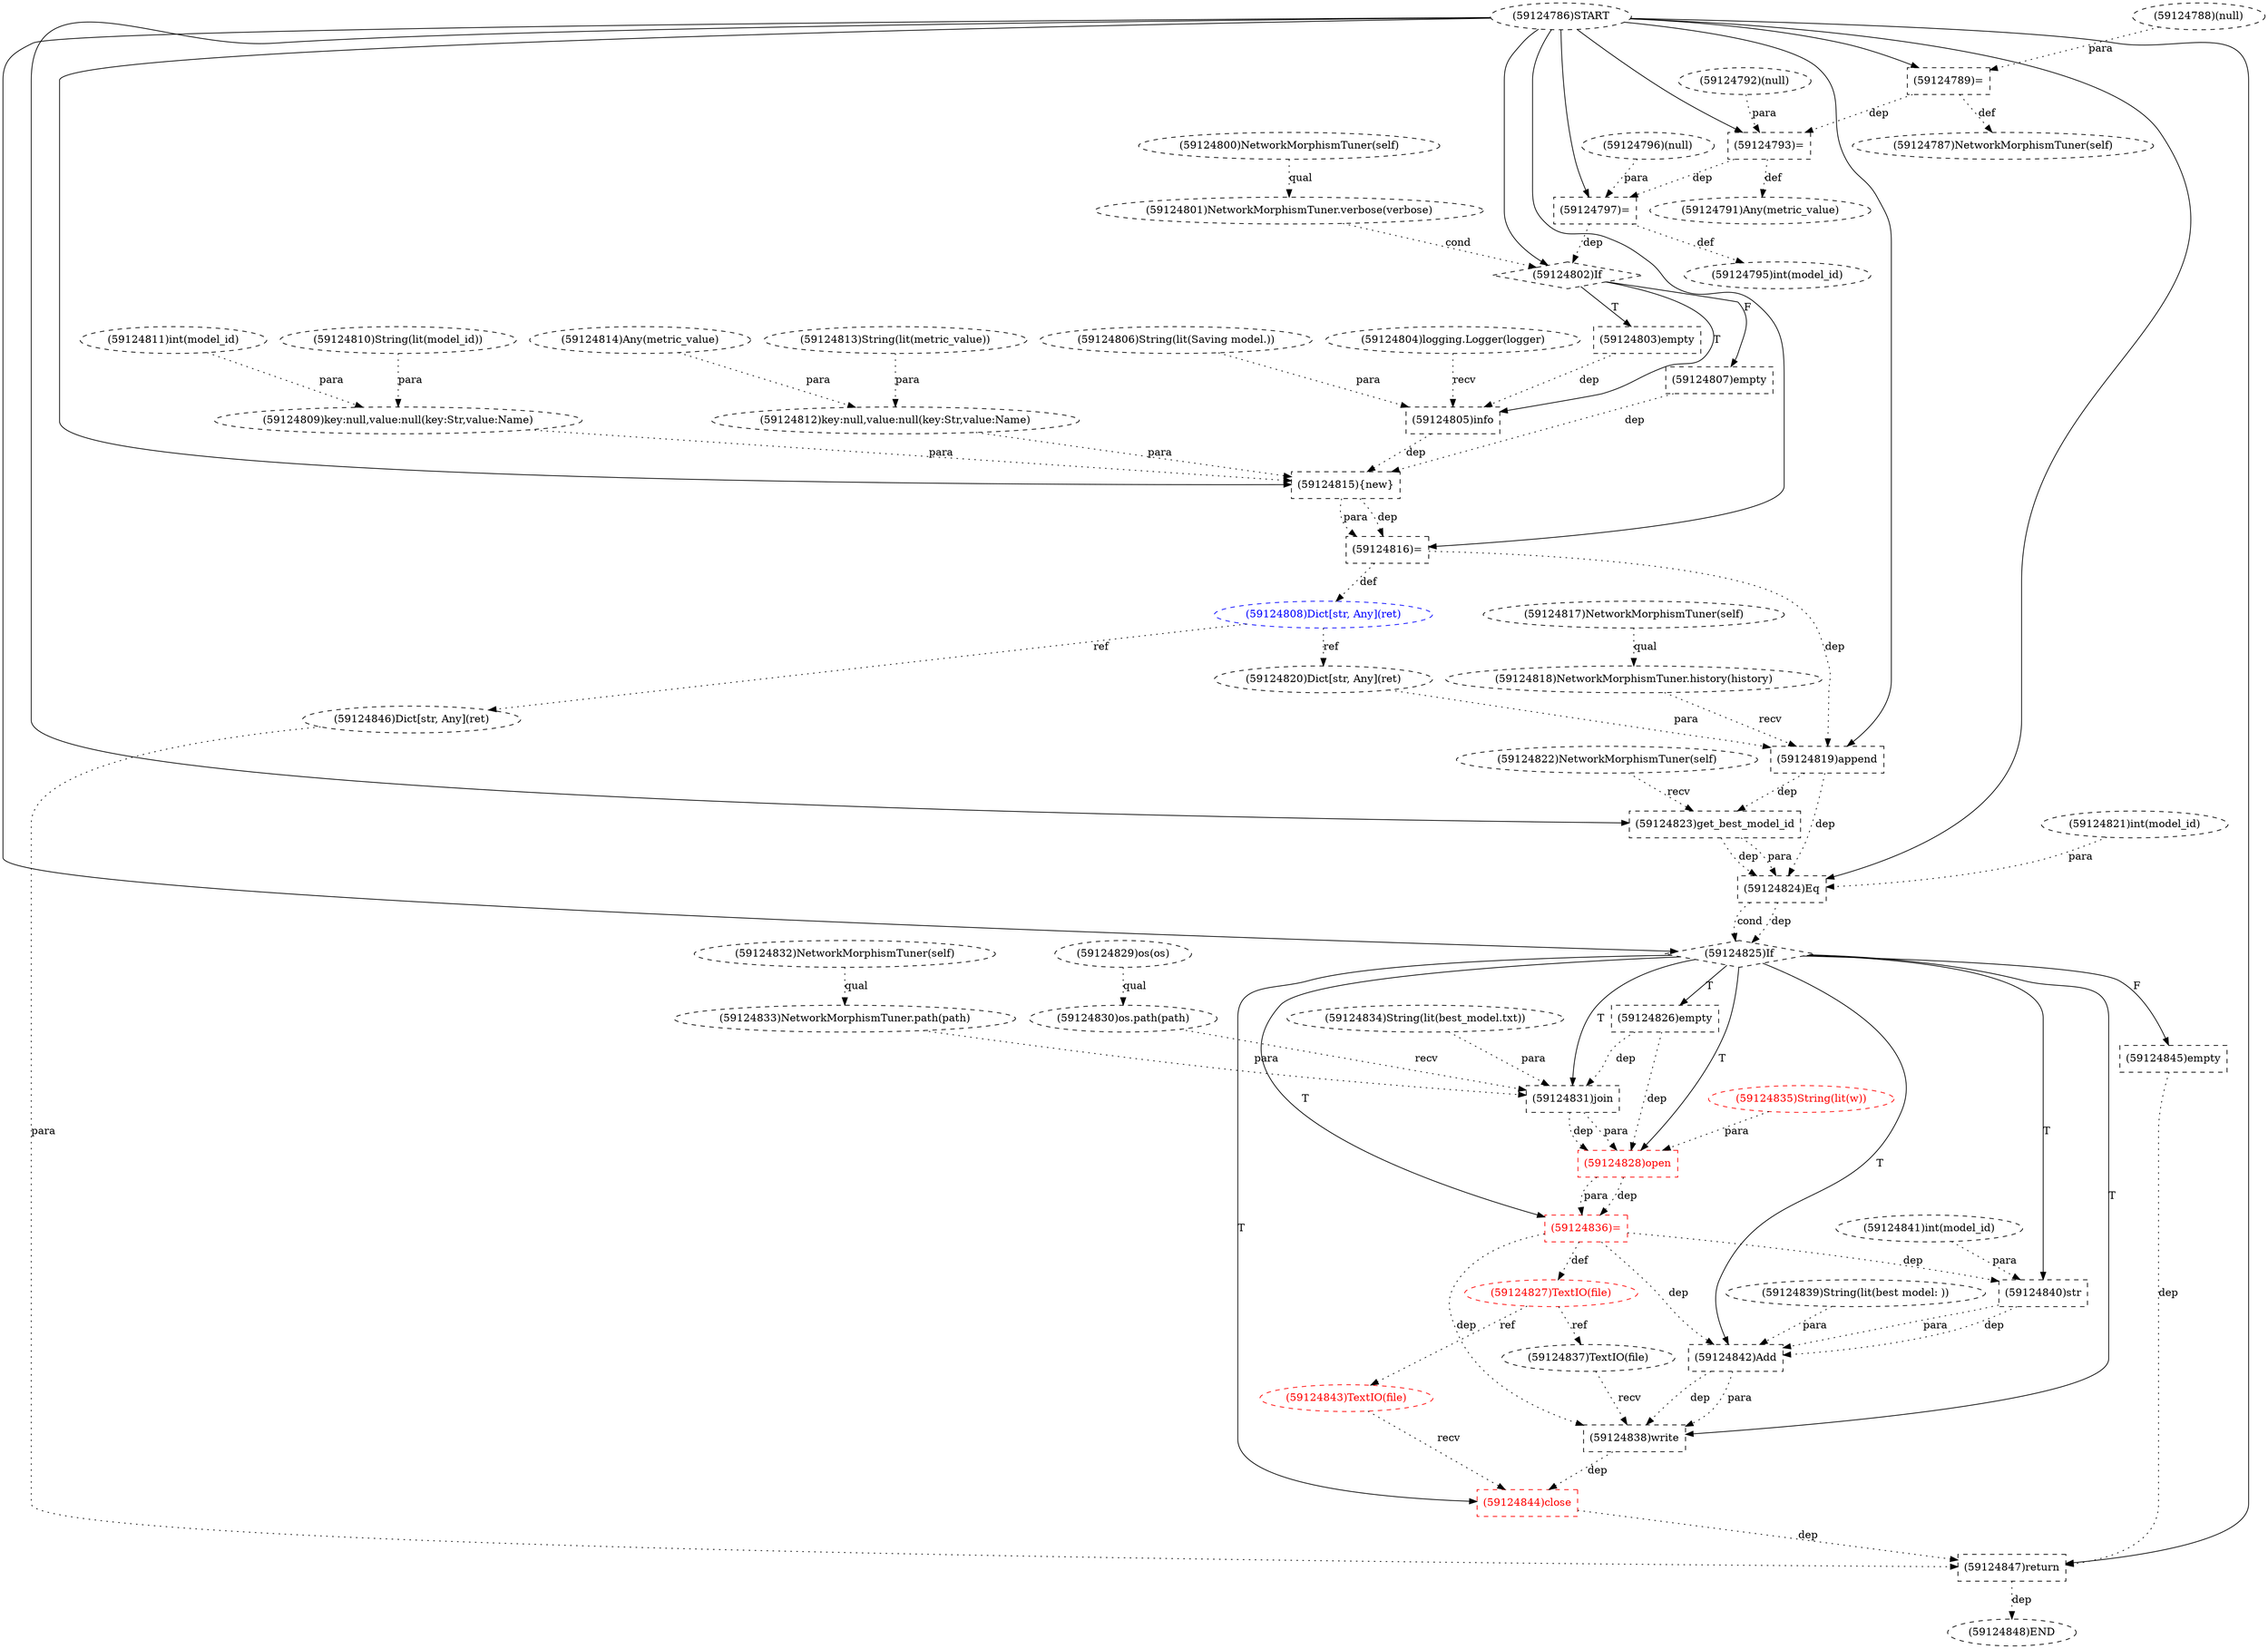 digraph G {
1 [label="(59124844)close" shape=box style=dashed color=red fontcolor=red]
2 [label="(59124832)NetworkMorphismTuner(self)" shape=ellipse style=dashed]
3 [label="(59124806)String(lit(Saving model.))" shape=ellipse style=dashed]
4 [label="(59124847)return" shape=box style=dashed]
5 [label="(59124834)String(lit(best_model.txt))" shape=ellipse style=dashed]
6 [label="(59124811)int(model_id)" shape=ellipse style=dashed]
7 [label="(59124786)START" style=dashed]
8 [label="(59124814)Any(metric_value)" shape=ellipse style=dashed]
9 [label="(59124845)empty" shape=box style=dashed]
10 [label="(59124846)Dict[str, Any](ret)" shape=ellipse style=dashed]
11 [label="(59124818)NetworkMorphismTuner.history(history)" shape=ellipse style=dashed]
12 [label="(59124796)(null)" shape=ellipse style=dashed]
13 [label="(59124807)empty" shape=box style=dashed]
14 [label="(59124804)logging.Logger(logger)" shape=ellipse style=dashed]
15 [label="(59124825)If" shape=diamond style=dashed]
16 [label="(59124809)key:null,value:null(key:Str,value:Name)" shape=ellipse style=dashed]
17 [label="(59124803)empty" shape=box style=dashed]
18 [label="(59124821)int(model_id)" shape=ellipse style=dashed]
19 [label="(59124823)get_best_model_id" shape=box style=dashed]
20 [label="(59124830)os.path(path)" shape=ellipse style=dashed]
21 [label="(59124800)NetworkMorphismTuner(self)" shape=ellipse style=dashed]
22 [label="(59124828)open" shape=box style=dashed color=red fontcolor=red]
23 [label="(59124797)=" shape=box style=dashed]
24 [label="(59124795)int(model_id)" shape=ellipse style=dashed]
25 [label="(59124788)(null)" shape=ellipse style=dashed]
26 [label="(59124813)String(lit(metric_value))" shape=ellipse style=dashed]
27 [label="(59124815){new}" shape=box style=dashed]
28 [label="(59124808)Dict[str, Any](ret)" shape=ellipse style=dashed color=blue fontcolor=blue]
29 [label="(59124819)append" shape=box style=dashed]
30 [label="(59124837)TextIO(file)" shape=ellipse style=dashed]
31 [label="(59124791)Any(metric_value)" shape=ellipse style=dashed]
32 [label="(59124843)TextIO(file)" shape=ellipse style=dashed color=red fontcolor=red]
33 [label="(59124839)String(lit(best model: ))" shape=ellipse style=dashed]
34 [label="(59124801)NetworkMorphismTuner.verbose(verbose)" shape=ellipse style=dashed]
35 [label="(59124820)Dict[str, Any](ret)" shape=ellipse style=dashed]
36 [label="(59124835)String(lit(w))" shape=ellipse style=dashed color=red fontcolor=red]
37 [label="(59124816)=" shape=box style=dashed]
38 [label="(59124838)write" shape=box style=dashed]
39 [label="(59124787)NetworkMorphismTuner(self)" shape=ellipse style=dashed]
40 [label="(59124824)Eq" shape=box style=dashed]
41 [label="(59124841)int(model_id)" shape=ellipse style=dashed]
42 [label="(59124833)NetworkMorphismTuner.path(path)" shape=ellipse style=dashed]
43 [label="(59124817)NetworkMorphismTuner(self)" shape=ellipse style=dashed]
44 [label="(59124802)If" shape=diamond style=dashed]
45 [label="(59124822)NetworkMorphismTuner(self)" shape=ellipse style=dashed]
46 [label="(59124840)str" shape=box style=dashed]
47 [label="(59124810)String(lit(model_id))" shape=ellipse style=dashed]
48 [label="(59124848)END" style=dashed]
49 [label="(59124793)=" shape=box style=dashed]
50 [label="(59124812)key:null,value:null(key:Str,value:Name)" shape=ellipse style=dashed]
51 [label="(59124826)empty" shape=box style=dashed]
52 [label="(59124792)(null)" shape=ellipse style=dashed]
53 [label="(59124831)join" shape=box style=dashed]
54 [label="(59124842)Add" shape=box style=dashed]
55 [label="(59124789)=" shape=box style=dashed]
56 [label="(59124836)=" shape=box style=dashed color=red fontcolor=red]
57 [label="(59124805)info" shape=box style=dashed]
58 [label="(59124827)TextIO(file)" shape=ellipse style=dashed color=red fontcolor=red]
59 [label="(59124829)os(os)" shape=ellipse style=dashed]
15 -> 1 [label="T"];
32 -> 1 [label="recv" style=dotted];
38 -> 1 [label="dep" style=dotted];
7 -> 4 [label="" style=solid];
10 -> 4 [label="para" style=dotted];
1 -> 4 [label="dep" style=dotted];
9 -> 4 [label="dep" style=dotted];
15 -> 9 [label="F"];
28 -> 10 [label="ref" style=dotted];
43 -> 11 [label="qual" style=dotted];
44 -> 13 [label="F"];
7 -> 15 [label="" style=solid];
40 -> 15 [label="dep" style=dotted];
40 -> 15 [label="cond" style=dotted];
47 -> 16 [label="para" style=dotted];
6 -> 16 [label="para" style=dotted];
44 -> 17 [label="T"];
7 -> 19 [label="" style=solid];
45 -> 19 [label="recv" style=dotted];
29 -> 19 [label="dep" style=dotted];
59 -> 20 [label="qual" style=dotted];
15 -> 22 [label="T"];
53 -> 22 [label="dep" style=dotted];
53 -> 22 [label="para" style=dotted];
36 -> 22 [label="para" style=dotted];
51 -> 22 [label="dep" style=dotted];
7 -> 23 [label="" style=solid];
12 -> 23 [label="para" style=dotted];
49 -> 23 [label="dep" style=dotted];
23 -> 24 [label="def" style=dotted];
7 -> 27 [label="" style=solid];
16 -> 27 [label="para" style=dotted];
50 -> 27 [label="para" style=dotted];
57 -> 27 [label="dep" style=dotted];
13 -> 27 [label="dep" style=dotted];
37 -> 28 [label="def" style=dotted];
7 -> 29 [label="" style=solid];
11 -> 29 [label="recv" style=dotted];
35 -> 29 [label="para" style=dotted];
37 -> 29 [label="dep" style=dotted];
58 -> 30 [label="ref" style=dotted];
49 -> 31 [label="def" style=dotted];
58 -> 32 [label="ref" style=dotted];
21 -> 34 [label="qual" style=dotted];
28 -> 35 [label="ref" style=dotted];
7 -> 37 [label="" style=solid];
27 -> 37 [label="dep" style=dotted];
27 -> 37 [label="para" style=dotted];
15 -> 38 [label="T"];
30 -> 38 [label="recv" style=dotted];
54 -> 38 [label="dep" style=dotted];
54 -> 38 [label="para" style=dotted];
56 -> 38 [label="dep" style=dotted];
55 -> 39 [label="def" style=dotted];
7 -> 40 [label="" style=solid];
18 -> 40 [label="para" style=dotted];
19 -> 40 [label="dep" style=dotted];
19 -> 40 [label="para" style=dotted];
29 -> 40 [label="dep" style=dotted];
2 -> 42 [label="qual" style=dotted];
7 -> 44 [label="" style=solid];
34 -> 44 [label="cond" style=dotted];
23 -> 44 [label="dep" style=dotted];
15 -> 46 [label="T"];
41 -> 46 [label="para" style=dotted];
56 -> 46 [label="dep" style=dotted];
4 -> 48 [label="dep" style=dotted];
7 -> 49 [label="" style=solid];
52 -> 49 [label="para" style=dotted];
55 -> 49 [label="dep" style=dotted];
26 -> 50 [label="para" style=dotted];
8 -> 50 [label="para" style=dotted];
15 -> 51 [label="T"];
15 -> 53 [label="T"];
20 -> 53 [label="recv" style=dotted];
42 -> 53 [label="para" style=dotted];
5 -> 53 [label="para" style=dotted];
51 -> 53 [label="dep" style=dotted];
15 -> 54 [label="T"];
33 -> 54 [label="para" style=dotted];
46 -> 54 [label="dep" style=dotted];
46 -> 54 [label="para" style=dotted];
56 -> 54 [label="dep" style=dotted];
7 -> 55 [label="" style=solid];
25 -> 55 [label="para" style=dotted];
15 -> 56 [label="T"];
22 -> 56 [label="dep" style=dotted];
22 -> 56 [label="para" style=dotted];
44 -> 57 [label="T"];
14 -> 57 [label="recv" style=dotted];
3 -> 57 [label="para" style=dotted];
17 -> 57 [label="dep" style=dotted];
56 -> 58 [label="def" style=dotted];
}